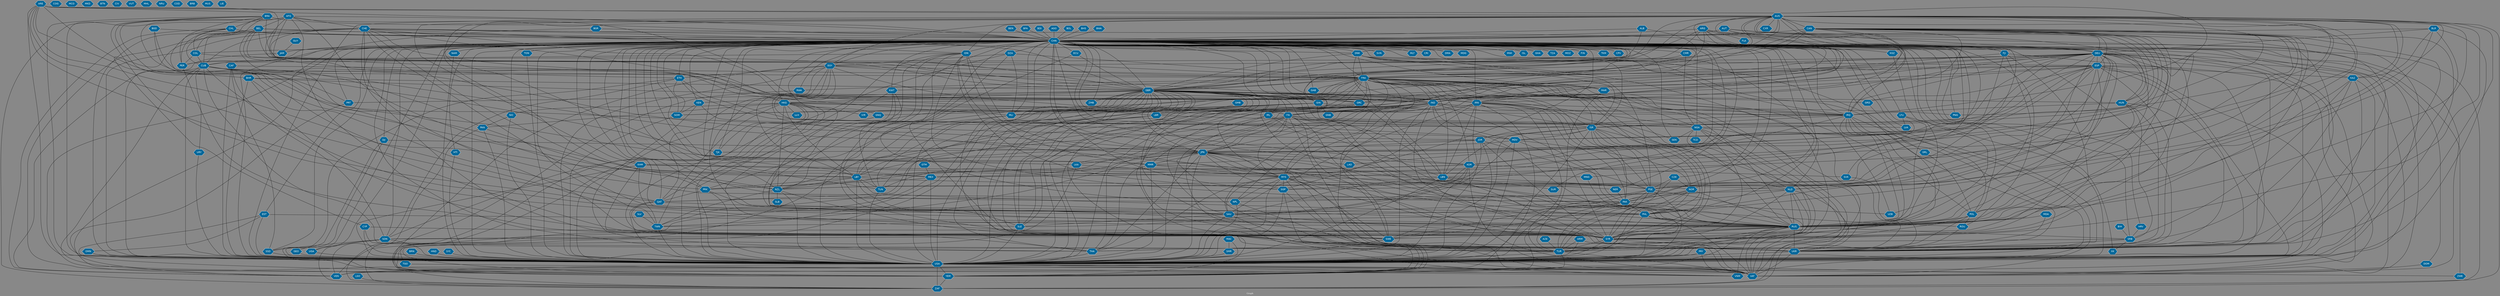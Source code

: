 // Countries together in item graph
graph {
	graph [bgcolor="#888888" fontcolor=white fontsize=12 label="Graph" outputorder=edgesfirst overlap=prism]
	node [color=white fillcolor="#006699" fontcolor=white fontname=Helvetica shape=hexagon style=filled]
	edge [arrowhead=open color=black fontcolor=white fontname=Courier fontsize=12]
		USA [label=USA]
		SDN [label=SDN]
		UKR [label=UKR]
		CHN [label=CHN]
		NLD [label=NLD]
		MLI [label=MLI]
		SYR [label=SYR]
		ISR [label=ISR]
		PSE [label=PSE]
		AFG [label=AFG]
		JPN [label=JPN]
		TUN [label=TUN]
		FRA [label=FRA]
		EGY [label=EGY]
		GBR [label=GBR]
		ESP [label=ESP]
		MYS [label=MYS]
		SWE [label=SWE]
		RUS [label=RUS]
		IRN [label=IRN]
		THA [label=THA]
		PHL [label=PHL]
		BRA [label=BRA]
		KAZ [label=KAZ]
		MEX [label=MEX]
		ITA [label=ITA]
		CAN [label=CAN]
		SGP [label=SGP]
		GRC [label=GRC]
		PAK [label=PAK]
		SVN [label=SVN]
		NER [label=NER]
		SOM [label=SOM]
		DJI [label=DJI]
		NZL [label=NZL]
		JOR [label=JOR]
		CHE [label=CHE]
		VEN [label=VEN]
		IRL [label=IRL]
		CUB [label=CUB]
		YEM [label=YEM]
		VNM [label=VNM]
		AUS [label=AUS]
		BEL [label=BEL]
		DEU [label=DEU]
		KEN [label=KEN]
		SRB [label=SRB]
		IND [label=IND]
		ARG [label=ARG]
		NPL [label=NPL]
		AUT [label=AUT]
		GAB [label=GAB]
		SAU [label=SAU]
		LBY [label=LBY]
		IRQ [label=IRQ]
		HUN [label=HUN]
		CMR [label=CMR]
		MNG [label=MNG]
		NGA [label=NGA]
		ECU [label=ECU]
		HKG [label=HKG]
		IDN [label=IDN]
		SLV [label=SLV]
		MMR [label=MMR]
		COL [label=COL]
		SLE [label=SLE]
		KHM [label=KHM]
		MLT [label=MLT]
		CRI [label=CRI]
		GEO [label=GEO]
		URY [label=URY]
		TUR [label=TUR]
		ZAF [label=ZAF]
		PER [label=PER]
		GIN [label=GIN]
		PRK [label=PRK]
		COG [label=COG]
		BFA [label=BFA]
		KOR [label=KOR]
		DZA [label=DZA]
		BRN [label=BRN]
		CHL [label=CHL]
		BLR [label=BLR]
		NOR [label=NOR]
		POL [label=POL]
		NAM [label=NAM]
		LTU [label=LTU]
		LBN [label=LBN]
		BGD [label=BGD]
		TWN [label=TWN]
		MDV [label=MDV]
		ARE [label=ARE]
		ETH [label=ETH]
		QAT [label=QAT]
		MAC [label=MAC]
		VAT [label=VAT]
		DNK [label=DNK]
		NIC [label=NIC]
		PNG [label=PNG]
		CZE [label=CZE]
		DMA [label=DMA]
		GRD [label=GRD]
		UGA [label=UGA]
		LBR [label=LBR]
		HTI [label=HTI]
		"CXR " [label="CXR "]
		MAR [label=MAR]
		LKA [label=LKA]
		SSD [label=SSD]
		MDG [label=MDG]
		ZWE [label=ZWE]
		ARM [label=ARM]
		SEN [label=SEN]
		BIH [label=BIH]
		RWA [label=RWA]
		PRT [label=PRT]
		MCO [label=MCO]
		ROU [label=ROU]
		MKD [label=MKD]
		MWI [label=MWI]
		LAO [label=LAO]
		BTN [label=BTN]
		CAF [label=CAF]
		CIV [label=CIV]
		LUX [label=LUX]
		ZMB [label=ZMB]
		PAN [label=PAN]
		BDI [label=BDI]
		TJK [label=TJK]
		AGO [label=AGO]
		LSO [label=LSO]
		HND [label=HND]
		GUY [label=GUY]
		XK [label=XK]
		FJI [label=FJI]
		GRL [label=GRL]
		SLB [label=SLB]
		PRY [label=PRY]
		BOL [label=BOL]
		ISL [label=ISL]
		JAM [label=JAM]
		BGR [label=BGR]
		GMB [label=GMB]
		VUT [label=VUT]
		GHA [label=GHA]
		KWT [label=KWT]
		VIR [label=VIR]
		TZA [label=TZA]
		MOZ [label=MOZ]
		EST [label=EST]
		BHR [label=BHR]
		LVA [label=LVA]
		ALB [label=ALB]
		SYC [label=SYC]
		SUR [label=SUR]
		KGZ [label=KGZ]
		FIN [label=FIN]
		CYP [label=CYP]
		TCD [label=TCD]
		UZB [label=UZB]
		MHL [label=MHL]
		SVK [label=SVK]
		TON [label=TON]
		HRV [label=HRV]
		BHS [label=BHS]
		NRU [label=NRU]
		OMN [label=OMN]
		COD [label=COD]
		MDA [label=MDA]
		TKM [label=TKM]
		DOM [label=DOM]
		CPV [label=CPV]
		GNB [label=GNB]
		BRB [label=BRB]
		TGO [label=TGO]
		MUS [label=MUS]
		GNQ [label=GNQ]
		FLK [label=FLK]
		GTM [label=GTM]
		LIE [label=LIE]
		AZE [label=AZE]
		SMR [label=SMR]
		BWA [label=BWA]
		BEN [label=BEN]
			CHN -- NER [weight=1]
			DEU -- ITA [weight=8]
			IDN -- MYS [weight=7]
			FRA -- NLD [weight=3]
			IRN -- USA [weight=117]
			USA -- VAT [weight=4]
			FRA -- PSE [weight=4]
			CHN -- NPL [weight=65]
			FRA -- IRN [weight=1]
			CAF -- FRA [weight=2]
			CHN -- SRB [weight=15]
			CHN -- IRQ [weight=14]
			THA -- USA [weight=6]
			ISR -- TUR [weight=1]
			CAN -- GBR [weight=2]
			MYS -- SAU [weight=1]
			IDN -- MMR [weight=2]
			HKG -- ZAF [weight=1]
			QAT -- SAU [weight=1]
			NOR -- SYR [weight=1]
			MMR -- MYS [weight=1]
			CHE -- ITA [weight=1]
			GBR -- ISR [weight=3]
			CHN -- MEX [weight=19]
			CHN -- FIN [weight=3]
			AFG -- TJK [weight=1]
			CAN -- PSE [weight=2]
			GBR -- GIN [weight=1]
			BDI -- CHN [weight=1]
			HKG -- LUX [weight=1]
			AUS -- FRA [weight=1]
			CHE -- USA [weight=8]
			BEL -- GRC [weight=1]
			JPN -- PHL [weight=5]
			CHN -- ZWE [weight=6]
			NGA -- UKR [weight=1]
			AUS -- JPN [weight=9]
			HKG -- TWN [weight=1]
			CHN -- PRK [weight=3]
			LBY -- USA [weight=22]
			FRA -- YEM [weight=4]
			GBR -- VIR [weight=2]
			USA -- YEM [weight=22]
			JPN -- TWN [weight=5]
			AZE -- TUR [weight=1]
			MAR -- TUR [weight=1]
			AUS -- "CXR " [weight=1]
			PER -- SWE [weight=1]
			IDN -- PAK [weight=8]
			CHN -- SDN [weight=21]
			JPN -- NZL [weight=1]
			MEX -- PRK [weight=1]
			DEU -- POL [weight=1]
			HUN -- UKR [weight=1]
			AUS -- DEU [weight=1]
			BRN -- USA [weight=2]
			KOR -- PRK [weight=3]
			NGA -- USA [weight=13]
			HKG -- TJK [weight=1]
			KOR -- USA [weight=21]
			EGY -- PSE [weight=13]
			GBR -- SLE [weight=2]
			DEU -- PAK [weight=1]
			CAN -- DEU [weight=3]
			CHN -- KOR [weight=36]
			CHN -- PRT [weight=6]
			CHN -- IDN [weight=29]
			DEU -- IND [weight=3]
			ARG -- IRN [weight=1]
			ESP -- UKR [weight=1]
			CHN -- IND [weight=76]
			LKA -- MYS [weight=1]
			CHN -- SWE [weight=2]
			CHN -- PSE [weight=10]
			AUS -- IRQ [weight=8]
			LBY -- NER [weight=1]
			KHM -- USA [weight=2]
			NLD -- UKR [weight=6]
			CAN -- CHN [weight=85]
			FRA -- SAU [weight=3]
			AUS -- KAZ [weight=1]
			GBR -- IND [weight=7]
			LTU -- LVA [weight=1]
			CHN -- JPN [weight=299]
			EST -- OMN [weight=1]
			ARG -- FRA [weight=1]
			CHN -- VEN [weight=16]
			RUS -- SRB [weight=2]
			ESP -- NZL [weight=1]
			BGD -- IND [weight=2]
			CHN -- FRA [weight=95]
			CAF -- SDN [weight=2]
			CHN -- MLI [weight=1]
			CUB -- VAT [weight=4]
			ALB -- ITA [weight=1]
			IND -- JPN [weight=5]
			PHL -- TWN [weight=1]
			BGR -- USA [weight=1]
			IRN -- SYR [weight=13]
			ARE -- LBY [weight=1]
			ESP -- RUS [weight=1]
			NZL -- TWN [weight=1]
			KHM -- MYS [weight=1]
			ESP -- SDN [weight=1]
			CHN -- NIC [weight=7]
			CHN -- SVK [weight=2]
			AUS -- GBR [weight=6]
			CHN -- TKM [weight=1]
			IRN -- RUS [weight=13]
			USA -- ZAF [weight=4]
			ARE -- QAT [weight=1]
			CHN -- MAR [weight=1]
			CHN -- SVN [weight=1]
			SRB -- THA [weight=2]
			DNK -- IRQ [weight=1]
			BLR -- CHN [weight=14]
			GBR -- SWE [weight=2]
			CHN -- GNB [weight=1]
			IRL -- LBN [weight=1]
			SWE -- USA [weight=5]
			ECU -- GBR [weight=4]
			CHN -- HRV [weight=1]
			CHN -- ITA [weight=49]
			ARG -- ITA [weight=1]
			JPN -- MYS [weight=1]
			NLD -- USA [weight=5]
			ARG -- USA [weight=2]
			FRA -- SYR [weight=12]
			MEX -- USA [weight=21]
			DEU -- PSE [weight=1]
			TUR -- YEM [weight=2]
			HKG -- NZL [weight=2]
			CHN -- MNG [weight=35]
			CAN -- FRA [weight=5]
			SOM -- USA [weight=10]
			EGY -- IRN [weight=1]
			FRA -- TWN [weight=1]
			FRA -- RUS [weight=18]
			LKA -- YEM [weight=2]
			DNK -- ISR [weight=1]
			AUT -- UKR [weight=5]
			NGA -- VAT [weight=1]
			EGY -- IRQ [weight=1]
			POL -- RUS [weight=7]
			AUS -- NGA [weight=2]
			DZA -- UKR [weight=2]
			GBR -- USA [weight=61]
			GBR -- ZAF [weight=8]
			GBR -- GRD [weight=1]
			GIN -- LBR [weight=3]
			GBR -- PRK [weight=4]
			CHN -- GAB [weight=1]
			CHN -- TUN [weight=4]
			AUS -- UKR [weight=3]
			SYR -- USA [weight=85]
			LBY -- PHL [weight=3]
			AUS -- FJI [weight=1]
			ISR -- JOR [weight=3]
			CHN -- LVA [weight=1]
			CUB -- FRA [weight=5]
			ITA -- LBY [weight=3]
			ISR -- SYR [weight=13]
			CHN -- NLD [weight=17]
			HUN -- SRB [weight=1]
			DNK -- GBR [weight=2]
			IRQ -- USA [weight=122]
			CHN -- IRN [weight=20]
			CHE -- VAT [weight=1]
			NOR -- SWE [weight=1]
			MDV -- NOR [weight=1]
			FRA -- IRQ [weight=7]
			BEL -- GBR [weight=4]
			NAM -- USA [weight=2]
			BRA -- COL [weight=1]
			ARG -- GBR [weight=2]
			DOM -- VAT [weight=1]
			IRL -- USA [weight=2]
			NOR -- PHL [weight=1]
			ARE -- CHN [weight=2]
			DEU -- SOM [weight=1]
			BLR -- DEU [weight=1]
			RUS -- VAT [weight=3]
			BRA -- PER [weight=3]
			AUS -- RUS [weight=8]
			MMR -- THA [weight=4]
			JPN -- UKR [weight=5]
			CAN -- MEX [weight=3]
			MYS -- SWE [weight=2]
			AUS -- PHL [weight=1]
			CZE -- PAK [weight=1]
			KAZ -- SRB [weight=3]
			ISR -- NOR [weight=1]
			USA -- VEN [weight=28]
			CYP -- USA [weight=1]
			AUT -- USA [weight=2]
			GBR -- ITA [weight=2]
			JPN -- SGP [weight=1]
			CUB -- PRK [weight=2]
			POL -- UKR [weight=4]
			CHN -- MYS [weight=74]
			IDN -- NZL [weight=1]
			CHN -- NOR [weight=9]
			CHN -- YEM [weight=19]
			PRK -- RUS [weight=2]
			KOR -- SLE [weight=1]
			HKG -- TUR [weight=2]
			FRA -- RWA [weight=6]
			CMR -- NGA [weight=1]
			GBR -- VNM [weight=2]
			NPL -- USA [weight=5]
			IND -- NPL [weight=6]
			DEU -- HUN [weight=1]
			ALB -- GBR [weight=1]
			CHN -- TZA [weight=6]
			SRB -- UKR [weight=1]
			CUB -- MEX [weight=2]
			QAT -- SYR [weight=2]
			CUB -- PAN [weight=3]
			PRT -- VEN [weight=1]
			DEU -- JPN [weight=8]
			CUB -- TUR [weight=1]
			MEX -- VEN [weight=1]
			CHN -- HTI [weight=1]
			CAN -- USA [weight=14]
			BRA -- RUS [weight=1]
			GBR -- YEM [weight=3]
			ETH -- SOM [weight=1]
			URY -- USA [weight=1]
			CHN -- TUR [weight=16]
			GBR -- TUN [weight=4]
			CHN -- SAU [weight=3]
			KWT -- TUN [weight=5]
			ISR -- PSE [weight=255]
			SLE -- USA [weight=2]
			RWA -- ZAF [weight=1]
			PRY -- USA [weight=1]
			FRA -- MAR [weight=1]
			ROU -- UKR [weight=2]
			MNG -- RUS [weight=7]
			KWT -- USA [weight=1]
			FRA -- IND [weight=5]
			CAN -- RUS [weight=6]
			GBR -- NGA [weight=1]
			SAU -- SYR [weight=3]
			IND -- MDV [weight=1]
			CHN -- JAM [weight=6]
			MDV -- TJK [weight=1]
			MLI -- TGO [weight=1]
			HRV -- SRB [weight=3]
			SYC -- USA [weight=1]
			EST -- RUS [weight=2]
			CHE -- ETH [weight=3]
			CHE -- CUB [weight=1]
			AUS -- SGP [weight=2]
			CAN -- SYR [weight=4]
			CAF -- USA [weight=1]
			CHN -- MDV [weight=17]
			ITA -- UKR [weight=1]
			GBR -- GRC [weight=3]
			CHN -- GIN [weight=6]
			TUR -- USA [weight=15]
			CHN -- ESP [weight=9]
			GBR -- VAT [weight=1]
			ETH -- NGA [weight=1]
			DEU -- ESP [weight=3]
			ISR -- LBN [weight=8]
			CAF -- SSD [weight=2]
			LBN -- SUR [weight=1]
			CHN -- ISL [weight=2]
			BHR -- IRN [weight=1]
			CUB -- RUS [weight=2]
			PSE -- VEN [weight=1]
			CHL -- PER [weight=3]
			BEL -- USA [weight=2]
			CHN -- SEN [weight=3]
			COL -- CUB [weight=2]
			EGY -- QAT [weight=1]
			CHN -- MOZ [weight=2]
			AUS -- USA [weight=20]
			ESP -- TUR [weight=2]
			BRA -- PRT [weight=1]
			CYP -- SYR [weight=1]
			KEN -- THA [weight=1]
			RUS -- SDN [weight=1]
			EGY -- ISR [weight=6]
			PAN -- PRK [weight=1]
			CHN -- DOM [weight=1]
			CHN -- QAT [weight=2]
			AUT -- CHN [weight=1]
			GBR -- HKG [weight=8]
			POL -- ROU [weight=1]
			GBR -- LBY [weight=4]
			CHN -- GNQ [weight=1]
			PAK -- PHL [weight=1]
			IRQ -- RUS [weight=2]
			IDN -- JPN [weight=2]
			BLR -- UKR [weight=13]
			DEU -- EGY [weight=2]
			LBY -- PRK [weight=1]
			ARE -- JOR [weight=2]
			GIN -- SLE [weight=4]
			LBY -- NZL [weight=3]
			KWT -- SAU [weight=1]
			COL -- PER [weight=1]
			IRQ -- SYR [weight=18]
			IRQ -- NZL [weight=3]
			DEU -- VAT [weight=1]
			CHN -- IRL [weight=11]
			CZE -- NOR [weight=2]
			HKG -- ITA [weight=2]
			ISR -- USA [weight=40]
			DEU -- GRC [weight=21]
			NZL -- TUR [weight=1]
			GBR -- RUS [weight=23]
			ALB -- CHN [weight=1]
			KEN -- SOM [weight=9]
			ARM -- VAT [weight=1]
			MYS -- UKR [weight=31]
			SLV -- TWN [weight=1]
			AUS -- IDN [weight=4]
			DZA -- MLI [weight=2]
			POL -- USA [weight=8]
			IND -- UKR [weight=1]
			GBR -- SYR [weight=14]
			MAC -- SMR [weight=1]
			GIN -- PNG [weight=11]
			CHN -- THA [weight=40]
			HND -- USA [weight=2]
			DJI -- USA [weight=2]
			IND -- PAK [weight=24]
			CHN -- SOM [weight=6]
			CHN -- KEN [weight=50]
			CHN -- LKA [weight=26]
			AFG -- IRN [weight=2]
			IND -- QAT [weight=2]
			IRN -- MYS [weight=1]
			FRA -- NGA [weight=1]
			ESP -- FRA [weight=3]
			NLD -- RUS [weight=4]
			AFG -- ZAF [weight=2]
			BGR -- CHN [weight=1]
			IND -- LKA [weight=6]
			ARE -- IRQ [weight=1]
			CHN -- MMR [weight=53]
			NLD -- SYR [weight=2]
			CHN -- SGP [weight=18]
			MDA -- UKR [weight=1]
			AFG -- BEL [weight=1]
			GBR -- NLD [weight=2]
			AGO -- CHN [weight=14]
			CHN -- SSD [weight=10]
			DNK -- POL [weight=1]
			SSD -- USA [weight=3]
			CAN -- IRQ [weight=1]
			PRK -- QAT [weight=1]
			JOR -- USA [weight=5]
			ESP -- KAZ [weight=1]
			DEU -- IRQ [weight=2]
			IRN -- TUR [weight=1]
			SAU -- SLE [weight=2]
			IRN -- SAU [weight=6]
			CHN -- NGA [weight=16]
			HKG -- PAN [weight=1]
			NGA -- TCD [weight=1]
			ETH -- SSD [weight=3]
			JOR -- PSE [weight=1]
			QAT -- USA [weight=7]
			SDN -- USA [weight=6]
			AUS -- IRN [weight=2]
			HKG -- NIC [weight=2]
			GBR -- NZL [weight=4]
			BRA -- FRA [weight=1]
			PSE -- TUR [weight=1]
			DNK -- USA [weight=1]
			CAN -- ISR [weight=4]
			BHR -- USA [weight=1]
			AUS -- POL [weight=1]
			NZL -- SLB [weight=1]
			CHN -- FJI [weight=8]
			DEU -- SYR [weight=2]
			CHN -- MLT [weight=1]
			CHN -- PAK [weight=64]
			LBN -- USA [weight=1]
			JPN -- KOR [weight=13]
			FRA -- VAT [weight=1]
			DNK -- IND [weight=2]
			AUS -- SYR [weight=4]
			EGY -- YEM [weight=1]
			JPN -- NOR [weight=1]
			MDA -- RUS [weight=1]
			IND -- IRQ [weight=4]
			ARM -- USA [weight=1]
			JOR -- LBY [weight=2]
			ITA -- THA [weight=1]
			CHE -- UKR [weight=6]
			IND -- YEM [weight=3]
			CHN -- VAT [weight=8]
			ESP -- VAT [weight=1]
			NIC -- PAN [weight=2]
			ISR -- MDV [weight=1]
			CUB -- USA [weight=94]
			PAN -- USA [weight=1]
			SRB -- XK [weight=1]
			LBR -- SLE [weight=4]
			CHE -- IDN [weight=1]
			RUS -- YEM [weight=1]
			AUS -- PNG [weight=1]
			AUS -- MMR [weight=1]
			NGA -- SYR [weight=1]
			CHN -- SLE [weight=15]
			MMR -- USA [weight=2]
			FRA -- UKR [weight=11]
			FRA -- GIN [weight=1]
			IDN -- SAU [weight=3]
			AUS -- ZAF [weight=1]
			AUS -- NLD [weight=2]
			CHN -- HKG [weight=6]
			HKG -- USA [weight=27]
			AUT -- DNK [weight=1]
			JPN -- KHM [weight=2]
			SYR -- TUR [weight=21]
			CZE -- PSE [weight=10]
			GRC -- LBY [weight=2]
			CHE -- RUS [weight=3]
			CAN -- HUN [weight=1]
			MYS -- NPL [weight=1]
			CHL -- COL [weight=1]
			SAU -- YEM [weight=28]
			CHN -- CMR [weight=14]
			ESP -- PSE [weight=1]
			ARE -- BHR [weight=1]
			CHE -- SYR [weight=18]
			ARM -- TUR [weight=3]
			BIH -- SRB [weight=1]
			GBR -- ROU [weight=1]
			AFG -- GBR [weight=7]
			CHN -- DNK [weight=16]
			FJI -- LBR [weight=1]
			DEU -- GBR [weight=15]
			GBR -- PRT [weight=1]
			BRA -- USA [weight=10]
			ARG -- VAT [weight=1]
			KOR -- VAT [weight=1]
			HKG -- IRL [weight=3]
			CHN -- DEU [weight=74]
			MMR -- MNG [weight=1]
			BHR -- SYR [weight=1]
			LBR -- USA [weight=12]
			IND -- SWE [weight=1]
			AUS -- LBN [weight=1]
			CHN -- ISR [weight=9]
			CAN -- JPN [weight=2]
			CHN -- ZAF [weight=11]
			JOR -- SYR [weight=4]
			RUS -- VNM [weight=1]
			CHN -- UGA [weight=4]
			JPN -- MMR [weight=1]
			ETH -- SDN [weight=4]
			LTU -- RUS [weight=1]
			PRK -- USA [weight=14]
			CHN -- CRI [weight=3]
			FRA -- LBN [weight=1]
			ARG -- CHN [weight=24]
			DNK -- GRL [weight=1]
			PAK -- YEM [weight=2]
			ARE -- USA [weight=1]
			ESP -- MEX [weight=1]
			DJI -- JPN [weight=1]
			AUT -- RUS [weight=3]
			CHN -- CZE [weight=1]
			AUS -- EGY [weight=5]
			BEL -- MLI [weight=1]
			BGD -- MMR [weight=2]
			BGD -- CHN [weight=6]
			NGA -- SEN [weight=1]
			HKG -- PHL [weight=1]
			CHN -- NAM [weight=3]
			AUS -- CAN [weight=3]
			CHN -- EGY [weight=10]
			JPN -- TUN [weight=2]
			HUN -- IRQ [weight=1]
			ISR -- PHL [weight=1]
			IRL -- RUS [weight=1]
			FRA -- POL [weight=1]
			GBR -- HUN [weight=1]
			IND -- USA [weight=47]
			CHN -- TWN [weight=13]
			ISR -- VAT [weight=3]
			CAN -- ESP [weight=1]
			DZA -- FRA [weight=4]
			CHE -- LBY [weight=1]
			RUS -- TUR [weight=3]
			EGY -- USA [weight=8]
			KAZ -- THA [weight=2]
			CHL -- CHN [weight=31]
			CHN -- KAZ [weight=19]
			GBR -- IRL [weight=6]
			GBR -- QAT [weight=2]
			BHS -- CHN [weight=1]
			BEL -- CUB [weight=2]
			GBR -- ZMB [weight=1]
			KOR -- LBY [weight=2]
			LBN -- SYR [weight=14]
			HKG -- VIR [weight=1]
			FRA -- MLI [weight=2]
			FRA -- GRC [weight=3]
			IRN -- PSE [weight=2]
			DEU -- KOR [weight=1]
			IRN -- YEM [weight=9]
			BFA -- CHN [weight=1]
			TUN -- USA [weight=2]
			ISR -- SWE [weight=2]
			ITA -- SWE [weight=1]
			FRA -- USA [weight=47]
			JAM -- USA [weight=1]
			TGO -- VNM [weight=1]
			FRA -- KWT [weight=6]
			EGY -- ETH [weight=1]
			FRA -- GBR [weight=23]
			IRL -- VAT [weight=1]
			BEL -- CYP [weight=1]
			IRN -- IRQ [weight=22]
			GRC -- ITA [weight=2]
			IDN -- PER [weight=1]
			IRQ -- UKR [weight=1]
			CAN -- PHL [weight=2]
			CAN -- NLD [weight=1]
			ESP -- VEN [weight=3]
			TWN -- USA [weight=12]
			CHN -- MDG [weight=5]
			CHL -- VEN [weight=1]
			KHM -- THA [weight=7]
			BRA -- NZL [weight=2]
			CHE -- IRN [weight=6]
			OMN -- YEM [weight=1]
			IND -- NZL [weight=2]
			NZL -- USA [weight=4]
			IRQ -- JOR [weight=2]
			LSO -- ZAF [weight=1]
			CHN -- PHL [weight=59]
			ETH -- ISR [weight=2]
			KAZ -- RUS [weight=8]
			RUS -- UKR [weight=622]
			ITA -- USA [weight=9]
			GTM -- MEX [weight=1]
			KWT -- SYR [weight=2]
			GRC -- USA [weight=2]
			EST -- YEM [weight=1]
			JOR -- JPN [weight=4]
			DEU -- QAT [weight=1]
			AFG -- SYR [weight=1]
			MDV -- SAU [weight=3]
			NLD -- NPL [weight=1]
			ESP -- USA [weight=5]
			CUB -- URY [weight=1]
			DJI -- YEM [weight=6]
			CHE -- CHN [weight=8]
			FRA -- SLE [weight=1]
			SGP -- USA [weight=5]
			PAN -- VEN [weight=3]
			BHR -- GBR [weight=2]
			DEU -- UKR [weight=43]
			EGY -- SAU [weight=1]
			ITA -- LBN [weight=1]
			IND -- MMR [weight=4]
			IDN -- NPL [weight=2]
			CHN -- LBR [weight=8]
			GIN -- GNQ [weight=2]
			CAN -- UKR [weight=2]
			PSE -- SYR [weight=2]
			CHN -- TJK [weight=18]
			BLR -- KAZ [weight=5]
			CHN -- ETH [weight=19]
			HUN -- RUS [weight=7]
			BLR -- USA [weight=1]
			GNQ -- USA [weight=1]
			FJI -- KOR [weight=1]
			NOR -- USA [weight=1]
			FRA -- KOR [weight=1]
			RUS -- USA [weight=256]
			CHN -- DJI [weight=6]
			CHN -- MWI [weight=1]
			FRA -- ITA [weight=9]
			DNK -- FRA [weight=1]
			SMR -- USA [weight=1]
			CHN -- SYR [weight=27]
			FRA -- ISR [weight=9]
			BRA -- CHN [weight=83]
			FRA -- ZAF [weight=1]
			AUS -- CHN [weight=96]
			CHN -- ZMB [weight=2]
			IRQ -- TUR [weight=8]
			ARG -- CUB [weight=1]
			IRQ -- VAT [weight=1]
			CHE -- GBR [weight=2]
			ARE -- AUS [weight=1]
			GRL -- POL [weight=1]
			LBY -- RUS [weight=2]
			IND -- ISR [weight=2]
			GIN -- GNB [weight=1]
			GBR -- IRN [weight=7]
			BRA -- CUB [weight=4]
			SYR -- VAT [weight=3]
			SGP -- TUR [weight=1]
			PHL -- VAT [weight=2]
			GRD -- USA [weight=2]
			DZA -- EGY [weight=1]
			FRA -- TUR [weight=2]
			JPN -- LKA [weight=1]
			FRA -- GAB [weight=1]
			BHR -- QAT [weight=1]
			BWA -- CHN [weight=1]
			LBY -- TUN [weight=8]
			CYP -- TUR [weight=1]
			MYS -- USA [weight=11]
			GBR -- KEN [weight=1]
			IRQ -- ISR [weight=1]
			MYS -- RUS [weight=9]
			SDN -- SSD [weight=50]
			NIC -- USA [weight=5]
			IND -- MYS [weight=12]
			AFG -- USA [weight=79]
			KOR -- MEX [weight=1]
			TUR -- VAT [weight=2]
			CHN -- SUR [weight=1]
			MYS -- SYR [weight=2]
			LTU -- USA [weight=1]
			PSE -- VAT [weight=2]
			CHN -- POL [weight=1]
			FRA -- JPN [weight=3]
			KAZ -- UKR [weight=2]
			IRN -- ISR [weight=27]
			BEL -- FRA [weight=9]
			ESP -- MDV [weight=1]
			GBR -- PSE [weight=4]
			CAN -- IND [weight=4]
			JOR -- SAU [weight=1]
			CUB -- SLE [weight=1]
			CHN -- HUN [weight=4]
			AUS -- GIN [weight=1]
			MYS -- VNM [weight=1]
			AUT -- IRN [weight=4]
			CHL -- JPN [weight=3]
			GBR -- THA [weight=1]
			CHL -- DEU [weight=1]
			GBR -- JPN [weight=2]
			ECU -- USA [weight=1]
			TON -- USA [weight=1]
			CHN -- GRC [weight=47]
			AUS -- KHM [weight=3]
			DEU -- YEM [weight=1]
			FJI -- SYR [weight=1]
			IND -- IRL [weight=1]
			PSE -- SWE [weight=3]
			IND -- SAU [weight=1]
			ARE -- GBR [weight=2]
			MYS -- THA [weight=3]
			DZA -- SDN [weight=1]
			PAK -- UZB [weight=1]
			DEU -- UZB [weight=1]
			DEU -- RUS [weight=37]
			JPN -- USA [weight=118]
			CHN -- USA [weight=929]
			CHN -- RWA [weight=1]
			FJI -- USA [weight=2]
			CHN -- KWT [weight=3]
			CHN -- GBR [weight=168]
			NOR -- RUS [weight=2]
			CHN -- COL [weight=17]
			CAN -- SOM [weight=1]
			RUS -- SYR [weight=28]
			BLR -- RUS [weight=12]
			HKG -- VAT [weight=3]
			UGA -- USA [weight=8]
			GIN -- USA [weight=1]
			BOL -- CHN [weight=4]
			OMN -- USA [weight=1]
			CHN -- XK [weight=2]
			MAC -- USA [weight=4]
			NLD -- TUR [weight=1]
			CHN -- GHA [weight=8]
			FJI -- RUS [weight=1]
			CHN -- RUS [weight=221]
			JPN -- LAO [weight=1]
			CHN -- LBN [weight=1]
			YEM -- ZAF [weight=2]
			EGY -- FRA [weight=2]
			KAZ -- USA [weight=2]
			CHE -- DEU [weight=2]
			ITA -- MYS [weight=1]
			SVK -- UKR [weight=1]
			UKR -- USA [weight=172]
			PSE -- USA [weight=24]
			CHN -- LAO [weight=3]
			KHM -- TWN [weight=1]
			GEO -- USA [weight=2]
			BEL -- CHN [weight=34]
			NLD -- SAU [weight=1]
			HKG -- LBY [weight=2]
			CHN -- PNG [weight=1]
			IDN -- SGP [weight=2]
			CHN -- DMA [weight=1]
			GBR -- IRQ [weight=13]
			CHN -- ROU [weight=2]
			CHN -- CUB [weight=22]
			CHN -- PER [weight=24]
			KGZ -- RUS [weight=1]
			MDV -- RUS [weight=2]
			CAN -- MDV [weight=1]
			CHN -- DZA [weight=4]
			GRC -- RUS [weight=4]
			DEU -- FRA [weight=31]
			SGP -- YEM [weight=1]
			ITA -- RUS [weight=5]
			PHL -- USA [weight=12]
			USA -- VNM [weight=1]
			PAK -- USA [weight=11]
			ARE -- SAU [weight=2]
			UKR -- VAT [weight=2]
			CMR -- FRA [weight=2]
			CHN -- KHM [weight=26]
			HTI -- USA [weight=1]
			CHN -- LBY [weight=15]
			ITA -- SYR [weight=2]
			BRA -- CHL [weight=2]
			CHN -- NZL [weight=26]
			ITA -- LVA [weight=1]
			GMB -- LBR [weight=1]
			KEN -- MDV [weight=1]
			PHL -- SYR [weight=3]
			AUS -- NZL [weight=2]
			SYR -- UKR [weight=4]
			MLI -- USA [weight=2]
			NGA -- ZAF [weight=1]
			CHN -- GEO [weight=1]
			AUS -- LKA [weight=5]
			CHN -- UKR [weight=47]
			PHL -- RUS [weight=1]
			AFG -- IND [weight=2]
			PAK -- TUR [weight=2]
			CHN -- VNM [weight=20]
			ARG -- UKR [weight=1]
			MDV -- USA [weight=5]
			ARG -- FLK [weight=1]
			ESP -- GBR [weight=4]
			EGY -- LBY [weight=9]
			JPN -- THA [weight=4]
			DEU -- NLD [weight=1]
			SDN -- ZAF [weight=1]
			IRN -- SGP [weight=1]
			USA -- ZWE [weight=1]
			SDN -- UGA [weight=1]
			ITA -- YEM [weight=1]
			DEU -- ISR [weight=1]
			FRA -- PAK [weight=1]
			CUB -- VEN [weight=5]
			LBR -- NGA [weight=2]
			NOR -- PAK [weight=1]
			CHN -- KGZ [weight=4]
			ESP -- GRC [weight=4]
			PRY -- VAT [weight=1]
			CAN -- HKG [weight=11]
			MYS -- NLD [weight=4]
			BEN -- CHN [weight=1]
			ITA -- JPN [weight=2]
			AFG -- CHN [weight=24]
			IDN -- USA [weight=2]
			CHN -- TON [weight=2]
			CUB -- JPN [weight=2]
			HUN -- TUR [weight=1]
			AUS -- IND [weight=11]
			IND -- RUS [weight=4]
			GBR -- TUR [weight=4]
			KHM -- LBN [weight=1]
			NER -- PAK [weight=4]
			JPN -- SYR [weight=3]
			KOR -- SGP [weight=1]
			GUY -- JAM [weight=1]
			MYS -- SGP [weight=2]
			GIN -- SEN [weight=1]
			GBR -- UKR [weight=8]
			GIN -- MLI [weight=3]
			CHN -- CPV [weight=1]
			ITA -- VAT [weight=6]
			CHN -- ECU [weight=8]
			LBN -- PSE [weight=1]
			ESP -- GRD [weight=2]
			JPN -- RUS [weight=7]
			DEU -- USA [weight=47]
			NPL -- TUR [weight=1]
			PAK -- SAU [weight=1]
			CHN -- UZB [weight=2]
			LBN -- SAU [weight=3]
			CHN -- LTU [weight=2]
			CHE -- HKG [weight=2]
			BEL -- DNK [weight=1]
			ESP -- MAR [weight=2]
			IRN -- PAK [weight=1]
			COL -- GBR [weight=2]
			AFG -- CHE [weight=1]
			RUS -- SWE [weight=5]
			GBR -- MYS [weight=3]
			FRA -- TUN [weight=7]
			AFG -- PAK [weight=7]
			EST -- USA [weight=2]
			KOR -- SVK [weight=1]
			CHN -- EST [weight=2]
			AUS -- MYS [weight=14]
			IRN -- LBN [weight=2]
			SAU -- USA [weight=17]
}